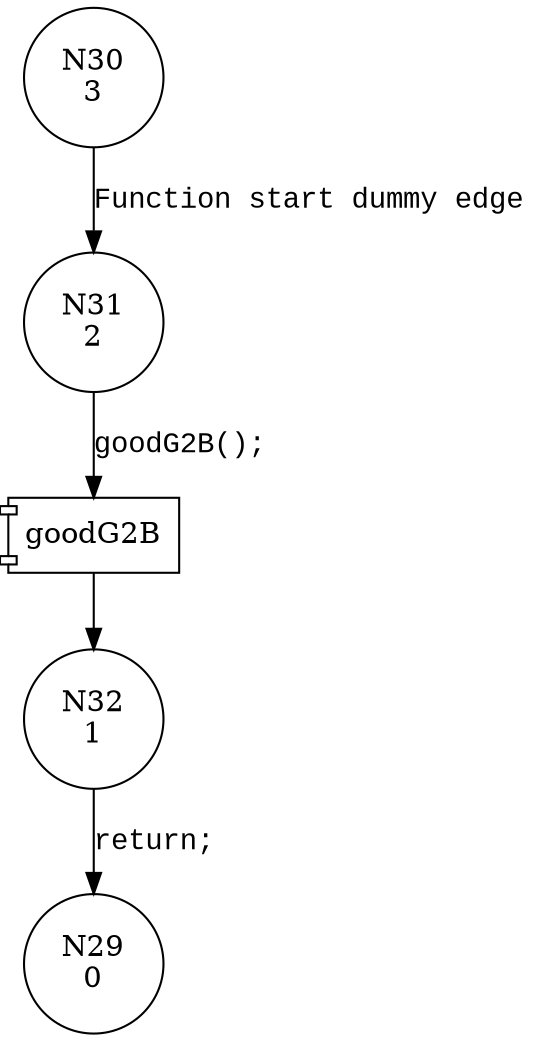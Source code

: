 digraph CWE122_Heap_Based_Buffer_Overflow__c_CWE805_int_memcpy_17_good {
31 [shape="circle" label="N31\n2"]
32 [shape="circle" label="N32\n1"]
30 [shape="circle" label="N30\n3"]
29 [shape="circle" label="N29\n0"]
100027 [shape="component" label="goodG2B"]
31 -> 100027 [label="goodG2B();" fontname="Courier New"]
100027 -> 32 [label="" fontname="Courier New"]
30 -> 31 [label="Function start dummy edge" fontname="Courier New"]
32 -> 29 [label="return;" fontname="Courier New"]
}